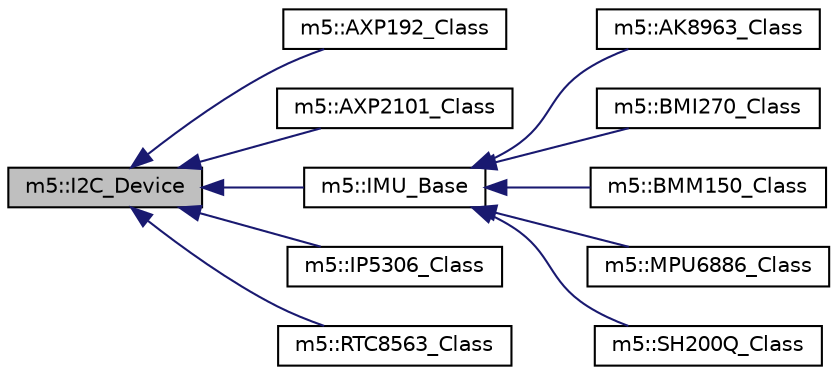 digraph "m5::I2C_Device"
{
 // LATEX_PDF_SIZE
  edge [fontname="Helvetica",fontsize="10",labelfontname="Helvetica",labelfontsize="10"];
  node [fontname="Helvetica",fontsize="10",shape=record];
  rankdir="LR";
  Node1 [label="m5::I2C_Device",height=0.2,width=0.4,color="black", fillcolor="grey75", style="filled", fontcolor="black",tooltip=" "];
  Node1 -> Node2 [dir="back",color="midnightblue",fontsize="10",style="solid",fontname="Helvetica"];
  Node2 [label="m5::AXP192_Class",height=0.2,width=0.4,color="black", fillcolor="white", style="filled",URL="$classm5_1_1AXP192__Class.html",tooltip=" "];
  Node1 -> Node3 [dir="back",color="midnightblue",fontsize="10",style="solid",fontname="Helvetica"];
  Node3 [label="m5::AXP2101_Class",height=0.2,width=0.4,color="black", fillcolor="white", style="filled",URL="$classm5_1_1AXP2101__Class.html",tooltip=" "];
  Node1 -> Node4 [dir="back",color="midnightblue",fontsize="10",style="solid",fontname="Helvetica"];
  Node4 [label="m5::IMU_Base",height=0.2,width=0.4,color="black", fillcolor="white", style="filled",URL="$classm5_1_1IMU__Base.html",tooltip=" "];
  Node4 -> Node5 [dir="back",color="midnightblue",fontsize="10",style="solid",fontname="Helvetica"];
  Node5 [label="m5::AK8963_Class",height=0.2,width=0.4,color="black", fillcolor="white", style="filled",URL="$classm5_1_1AK8963__Class.html",tooltip=" "];
  Node4 -> Node6 [dir="back",color="midnightblue",fontsize="10",style="solid",fontname="Helvetica"];
  Node6 [label="m5::BMI270_Class",height=0.2,width=0.4,color="black", fillcolor="white", style="filled",URL="$classm5_1_1BMI270__Class.html",tooltip=" "];
  Node4 -> Node7 [dir="back",color="midnightblue",fontsize="10",style="solid",fontname="Helvetica"];
  Node7 [label="m5::BMM150_Class",height=0.2,width=0.4,color="black", fillcolor="white", style="filled",URL="$classm5_1_1BMM150__Class.html",tooltip=" "];
  Node4 -> Node8 [dir="back",color="midnightblue",fontsize="10",style="solid",fontname="Helvetica"];
  Node8 [label="m5::MPU6886_Class",height=0.2,width=0.4,color="black", fillcolor="white", style="filled",URL="$classm5_1_1MPU6886__Class.html",tooltip=" "];
  Node4 -> Node9 [dir="back",color="midnightblue",fontsize="10",style="solid",fontname="Helvetica"];
  Node9 [label="m5::SH200Q_Class",height=0.2,width=0.4,color="black", fillcolor="white", style="filled",URL="$classm5_1_1SH200Q__Class.html",tooltip=" "];
  Node1 -> Node10 [dir="back",color="midnightblue",fontsize="10",style="solid",fontname="Helvetica"];
  Node10 [label="m5::IP5306_Class",height=0.2,width=0.4,color="black", fillcolor="white", style="filled",URL="$classm5_1_1IP5306__Class.html",tooltip=" "];
  Node1 -> Node11 [dir="back",color="midnightblue",fontsize="10",style="solid",fontname="Helvetica"];
  Node11 [label="m5::RTC8563_Class",height=0.2,width=0.4,color="black", fillcolor="white", style="filled",URL="$classm5_1_1RTC8563__Class.html",tooltip=" "];
}
